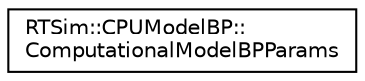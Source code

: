 digraph "Graphical Class Hierarchy"
{
  edge [fontname="Helvetica",fontsize="10",labelfontname="Helvetica",labelfontsize="10"];
  node [fontname="Helvetica",fontsize="10",shape=record];
  rankdir="LR";
  Node0 [label="RTSim::CPUModelBP::\lComputationalModelBPParams",height=0.2,width=0.4,color="black", fillcolor="white", style="filled",URL="$structRTSim_1_1CPUModelBP_1_1ComputationalModelBPParams.html"];
}
